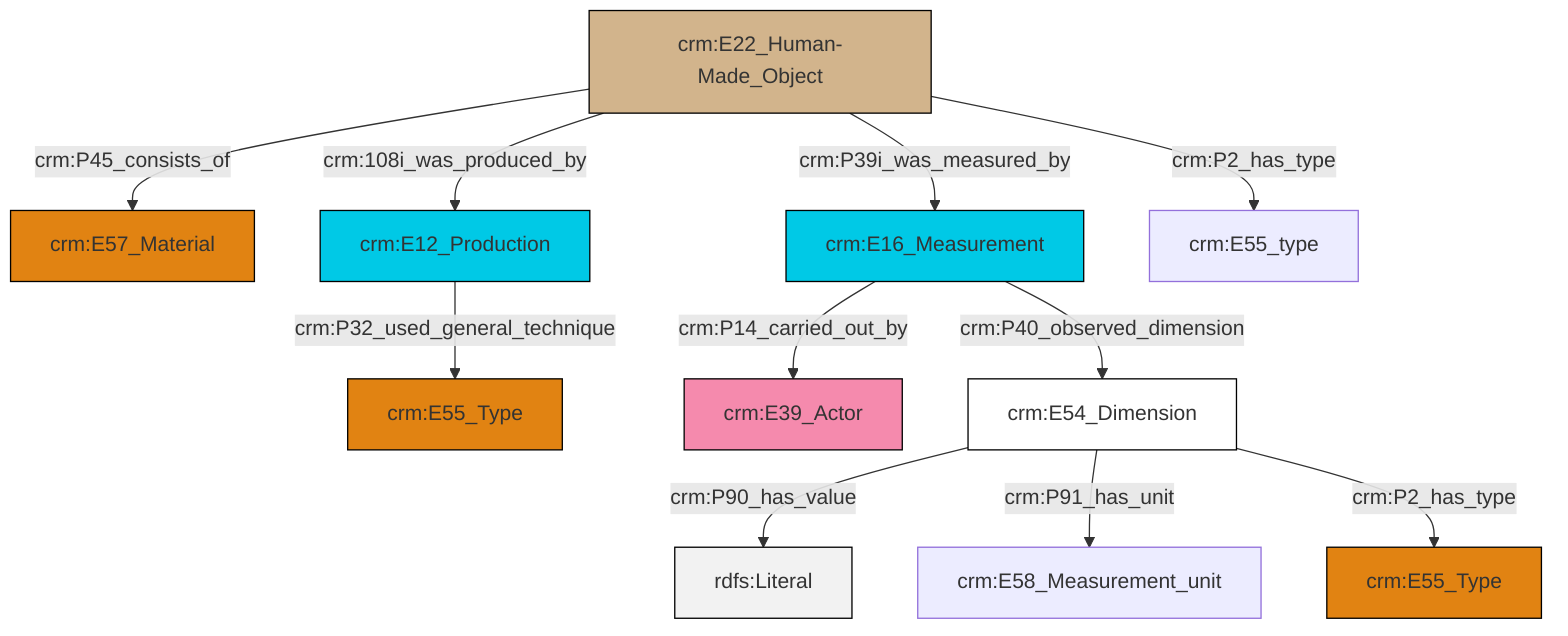 graph TD
classDef Literal fill:#f2f2f2,stroke:#000000;
classDef CRM_Entity fill:#FFFFFF,stroke:#000000;
classDef Temporal_Entity fill:#00C9E6, stroke:#000000;
classDef Type fill:#E18312, stroke:#000000;
classDef Time-Span fill:#2C9C91, stroke:#000000;
classDef Appellation fill:#FFEB7F, stroke:#000000;
classDef Place fill:#008836, stroke:#000000;
classDef Persistent_Item fill:#B266B2, stroke:#000000;
classDef Conceptual_Object fill:#FFD700, stroke:#000000;
classDef Physical_Thing fill:#D2B48C, stroke:#000000;
classDef Actor fill:#f58aad, stroke:#000000;
classDef PC_Classes fill:#4ce600, stroke:#000000;
classDef Multi fill:#cccccc,stroke:#000000;

0["crm:E22_Human-Made_Object"]:::Physical_Thing -->|crm:P45_consists_of| 1["crm:E57_Material"]:::Type
2["crm:E12_Production"]:::Temporal_Entity -->|crm:P32_used_general_technique| 3["crm:E55_Type"]:::Type
7["crm:E16_Measurement"]:::Temporal_Entity -->|crm:P14_carried_out_by| 4["crm:E39_Actor"]:::Actor
9["crm:E54_Dimension"]:::CRM_Entity -->|crm:P90_has_value| 10[rdfs:Literal]:::Literal
9["crm:E54_Dimension"]:::CRM_Entity -->|crm:P91_has_unit| 12["crm:E58_Measurement_unit"]:::Default
0["crm:E22_Human-Made_Object"]:::Physical_Thing -->|crm:108i_was_produced_by| 2["crm:E12_Production"]:::Temporal_Entity
9["crm:E54_Dimension"]:::CRM_Entity -->|crm:P2_has_type| 14["crm:E55_Type"]:::Type
7["crm:E16_Measurement"]:::Temporal_Entity -->|crm:P40_observed_dimension| 9["crm:E54_Dimension"]:::CRM_Entity
0["crm:E22_Human-Made_Object"]:::Physical_Thing -->|crm:P2_has_type| 16["crm:E55_type"]:::Default
0["crm:E22_Human-Made_Object"]:::Physical_Thing -->|crm:P39i_was_measured_by| 7["crm:E16_Measurement"]:::Temporal_Entity